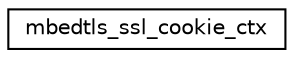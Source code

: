 digraph "Graphical Class Hierarchy"
{
 // LATEX_PDF_SIZE
  edge [fontname="Helvetica",fontsize="10",labelfontname="Helvetica",labelfontsize="10"];
  node [fontname="Helvetica",fontsize="10",shape=record];
  rankdir="LR";
  Node0 [label="mbedtls_ssl_cookie_ctx",height=0.2,width=0.4,color="black", fillcolor="white", style="filled",URL="$df/da2/structmbedtls__ssl__cookie__ctx.html",tooltip="Context for the default cookie functions."];
}
